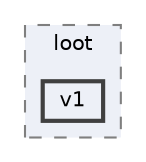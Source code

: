 digraph "v1"
{
 // LATEX_PDF_SIZE
  bgcolor="transparent";
  edge [fontname=Helvetica,fontsize=10,labelfontname=Helvetica,labelfontsize=10];
  node [fontname=Helvetica,fontsize=10,shape=box,height=0.2,width=0.4];
  compound=true
  subgraph clusterdir_bca37b618513e3df3774f9dd0dee53b9 {
    graph [ bgcolor="#edf0f7", pencolor="grey50", label="loot", fontname=Helvetica,fontsize=10 style="filled,dashed", URL="dir_bca37b618513e3df3774f9dd0dee53b9.html",tooltip=""]
  dir_e35b6426710ed273fd5fe3875f67818c [label="v1", fillcolor="#edf0f7", color="grey25", style="filled,bold", URL="dir_e35b6426710ed273fd5fe3875f67818c.html",tooltip=""];
  }
}
